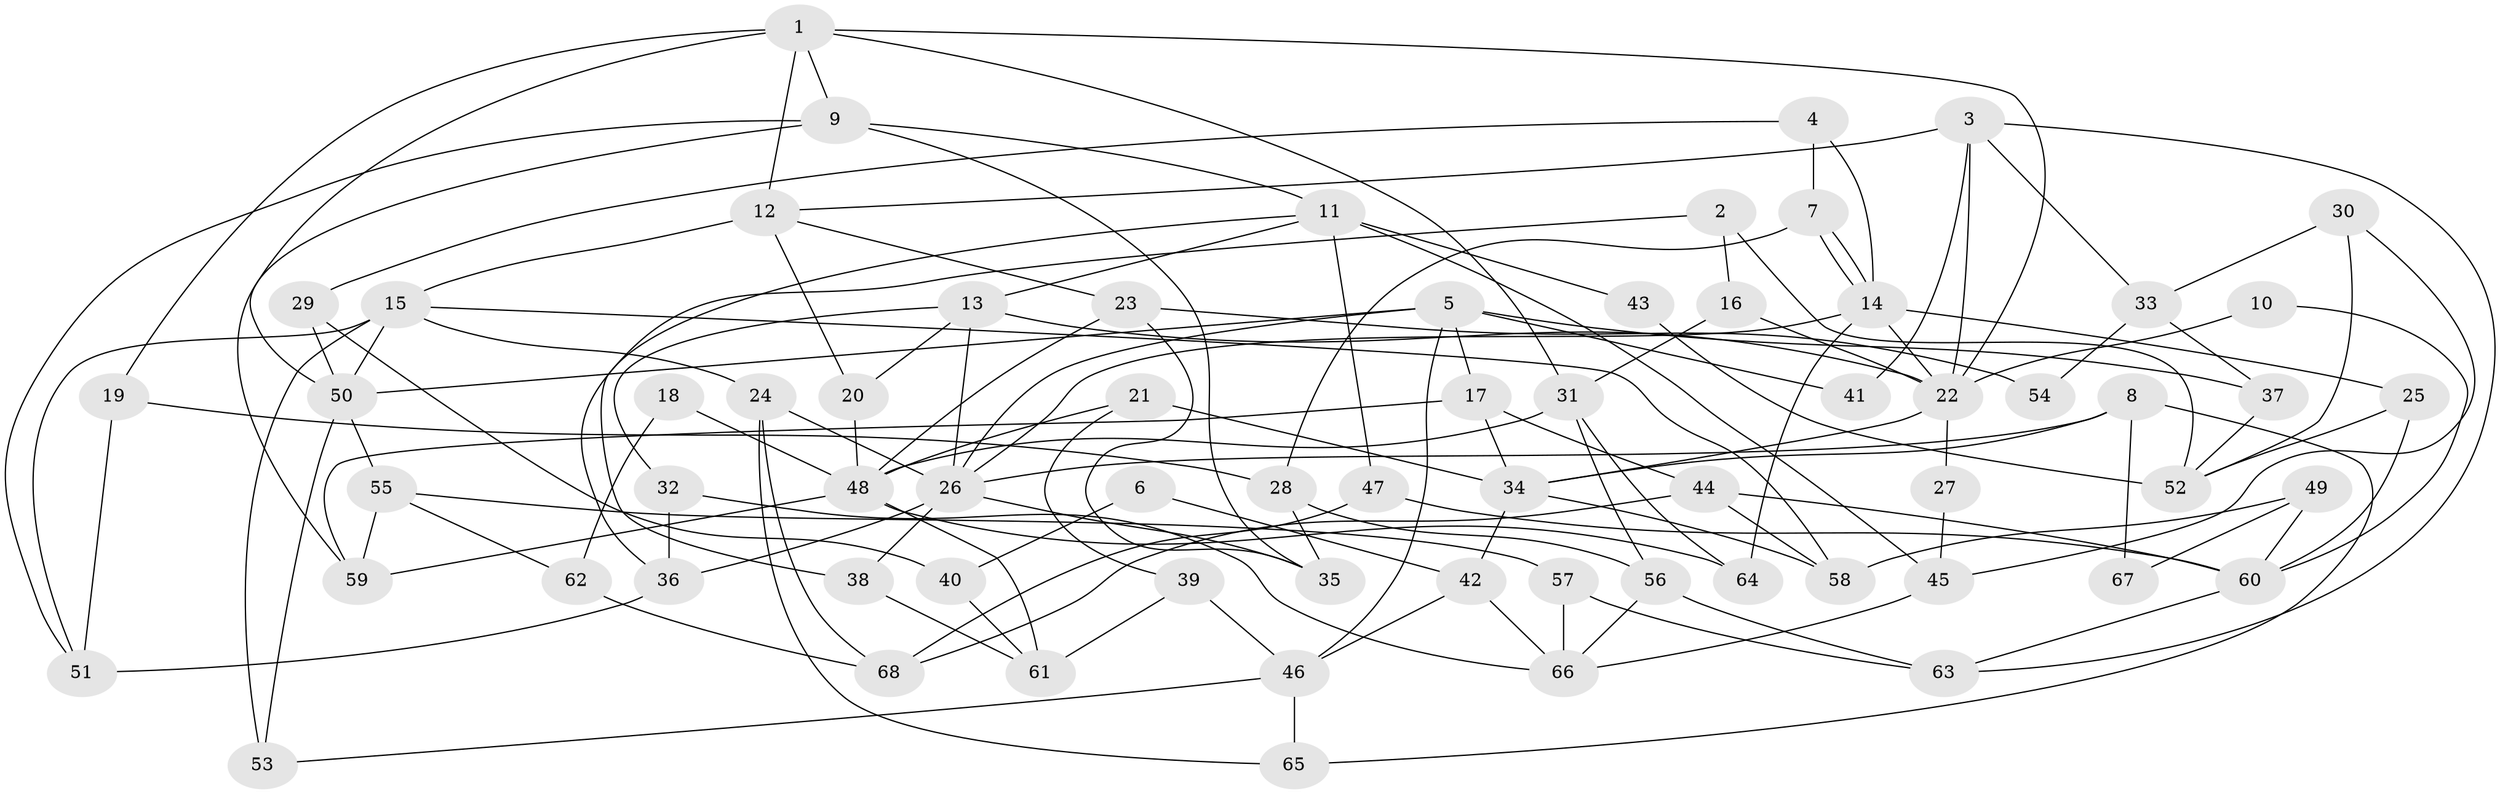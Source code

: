 // coarse degree distribution, {7: 0.07142857142857142, 3: 0.16666666666666666, 5: 0.11904761904761904, 6: 0.21428571428571427, 9: 0.07142857142857142, 2: 0.11904761904761904, 4: 0.16666666666666666, 10: 0.023809523809523808, 8: 0.047619047619047616}
// Generated by graph-tools (version 1.1) at 2025/24/03/03/25 07:24:02]
// undirected, 68 vertices, 136 edges
graph export_dot {
graph [start="1"]
  node [color=gray90,style=filled];
  1;
  2;
  3;
  4;
  5;
  6;
  7;
  8;
  9;
  10;
  11;
  12;
  13;
  14;
  15;
  16;
  17;
  18;
  19;
  20;
  21;
  22;
  23;
  24;
  25;
  26;
  27;
  28;
  29;
  30;
  31;
  32;
  33;
  34;
  35;
  36;
  37;
  38;
  39;
  40;
  41;
  42;
  43;
  44;
  45;
  46;
  47;
  48;
  49;
  50;
  51;
  52;
  53;
  54;
  55;
  56;
  57;
  58;
  59;
  60;
  61;
  62;
  63;
  64;
  65;
  66;
  67;
  68;
  1 -- 12;
  1 -- 22;
  1 -- 9;
  1 -- 19;
  1 -- 31;
  1 -- 50;
  2 -- 36;
  2 -- 16;
  2 -- 52;
  3 -- 12;
  3 -- 22;
  3 -- 33;
  3 -- 41;
  3 -- 63;
  4 -- 14;
  4 -- 7;
  4 -- 29;
  5 -- 26;
  5 -- 46;
  5 -- 17;
  5 -- 37;
  5 -- 41;
  5 -- 50;
  6 -- 40;
  6 -- 42;
  7 -- 28;
  7 -- 14;
  7 -- 14;
  8 -- 34;
  8 -- 26;
  8 -- 65;
  8 -- 67;
  9 -- 51;
  9 -- 11;
  9 -- 35;
  9 -- 59;
  10 -- 60;
  10 -- 22;
  11 -- 47;
  11 -- 13;
  11 -- 38;
  11 -- 43;
  11 -- 45;
  12 -- 20;
  12 -- 23;
  12 -- 15;
  13 -- 26;
  13 -- 20;
  13 -- 22;
  13 -- 32;
  14 -- 22;
  14 -- 25;
  14 -- 26;
  14 -- 64;
  15 -- 50;
  15 -- 24;
  15 -- 51;
  15 -- 53;
  15 -- 58;
  16 -- 22;
  16 -- 31;
  17 -- 34;
  17 -- 44;
  17 -- 59;
  18 -- 62;
  18 -- 48;
  19 -- 28;
  19 -- 51;
  20 -- 48;
  21 -- 39;
  21 -- 48;
  21 -- 34;
  22 -- 34;
  22 -- 27;
  23 -- 35;
  23 -- 48;
  23 -- 54;
  24 -- 26;
  24 -- 65;
  24 -- 68;
  25 -- 52;
  25 -- 60;
  26 -- 36;
  26 -- 35;
  26 -- 38;
  27 -- 45;
  28 -- 56;
  28 -- 35;
  29 -- 50;
  29 -- 40;
  30 -- 33;
  30 -- 45;
  30 -- 52;
  31 -- 48;
  31 -- 56;
  31 -- 64;
  32 -- 66;
  32 -- 36;
  33 -- 37;
  33 -- 54;
  34 -- 58;
  34 -- 42;
  36 -- 51;
  37 -- 52;
  38 -- 61;
  39 -- 61;
  39 -- 46;
  40 -- 61;
  42 -- 46;
  42 -- 66;
  43 -- 52;
  44 -- 60;
  44 -- 58;
  44 -- 68;
  45 -- 66;
  46 -- 53;
  46 -- 65;
  47 -- 60;
  47 -- 68;
  48 -- 64;
  48 -- 59;
  48 -- 61;
  49 -- 60;
  49 -- 58;
  49 -- 67;
  50 -- 53;
  50 -- 55;
  55 -- 59;
  55 -- 57;
  55 -- 62;
  56 -- 66;
  56 -- 63;
  57 -- 63;
  57 -- 66;
  60 -- 63;
  62 -- 68;
}
